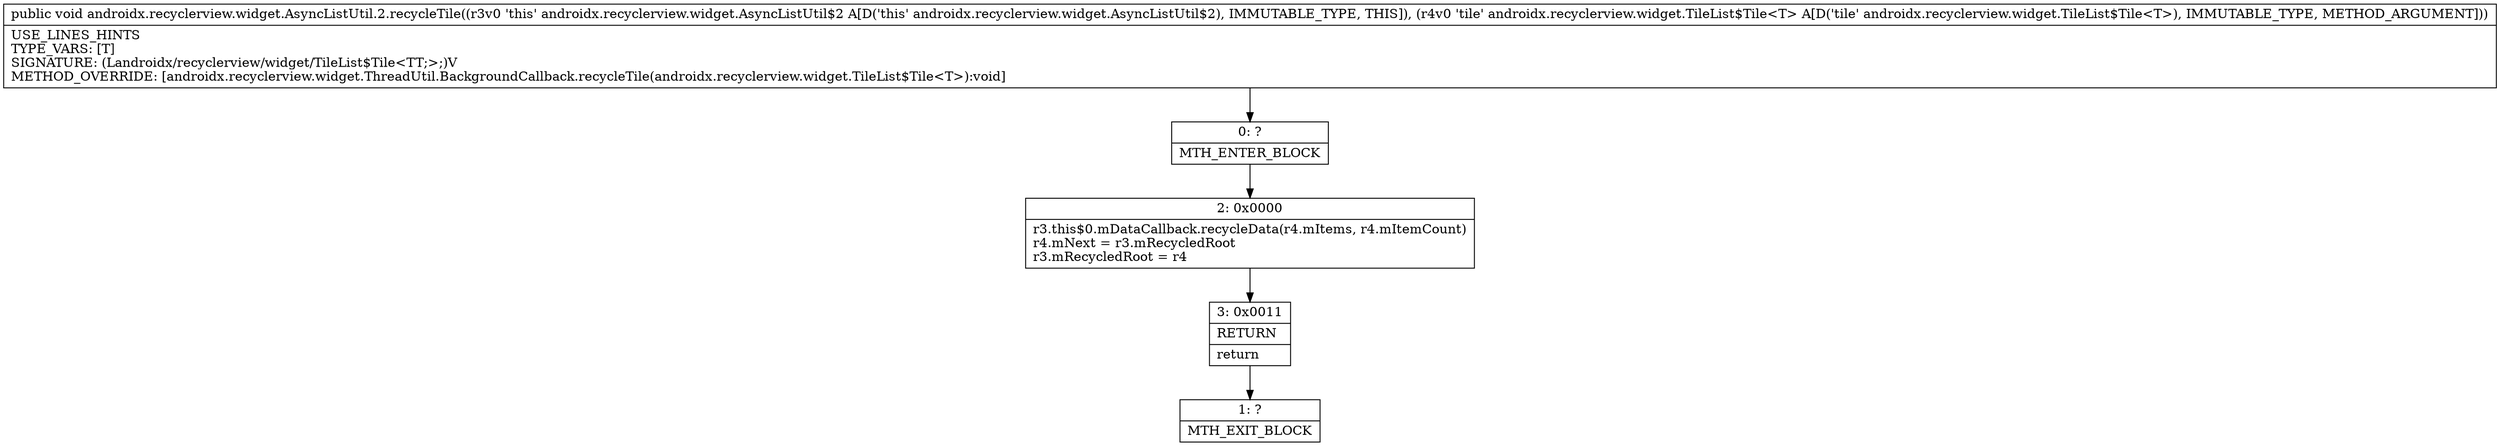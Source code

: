 digraph "CFG forandroidx.recyclerview.widget.AsyncListUtil.2.recycleTile(Landroidx\/recyclerview\/widget\/TileList$Tile;)V" {
Node_0 [shape=record,label="{0\:\ ?|MTH_ENTER_BLOCK\l}"];
Node_2 [shape=record,label="{2\:\ 0x0000|r3.this$0.mDataCallback.recycleData(r4.mItems, r4.mItemCount)\lr4.mNext = r3.mRecycledRoot\lr3.mRecycledRoot = r4\l}"];
Node_3 [shape=record,label="{3\:\ 0x0011|RETURN\l|return\l}"];
Node_1 [shape=record,label="{1\:\ ?|MTH_EXIT_BLOCK\l}"];
MethodNode[shape=record,label="{public void androidx.recyclerview.widget.AsyncListUtil.2.recycleTile((r3v0 'this' androidx.recyclerview.widget.AsyncListUtil$2 A[D('this' androidx.recyclerview.widget.AsyncListUtil$2), IMMUTABLE_TYPE, THIS]), (r4v0 'tile' androidx.recyclerview.widget.TileList$Tile\<T\> A[D('tile' androidx.recyclerview.widget.TileList$Tile\<T\>), IMMUTABLE_TYPE, METHOD_ARGUMENT]))  | USE_LINES_HINTS\lTYPE_VARS: [T]\lSIGNATURE: (Landroidx\/recyclerview\/widget\/TileList$Tile\<TT;\>;)V\lMETHOD_OVERRIDE: [androidx.recyclerview.widget.ThreadUtil.BackgroundCallback.recycleTile(androidx.recyclerview.widget.TileList$Tile\<T\>):void]\l}"];
MethodNode -> Node_0;Node_0 -> Node_2;
Node_2 -> Node_3;
Node_3 -> Node_1;
}

